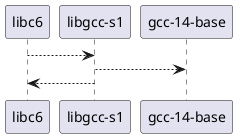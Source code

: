 @startuml
skinparam linetype ortho
"libc6" --> "libgcc-s1"
"libgcc-s1" --> "gcc-14-base"
"libgcc-s1" --> "libc6"
@enduml
